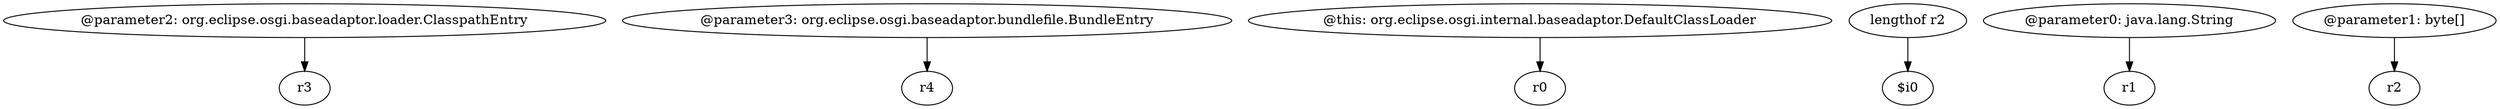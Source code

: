 digraph g {
0[label="@parameter2: org.eclipse.osgi.baseadaptor.loader.ClasspathEntry"]
1[label="r3"]
0->1[label=""]
2[label="@parameter3: org.eclipse.osgi.baseadaptor.bundlefile.BundleEntry"]
3[label="r4"]
2->3[label=""]
4[label="@this: org.eclipse.osgi.internal.baseadaptor.DefaultClassLoader"]
5[label="r0"]
4->5[label=""]
6[label="lengthof r2"]
7[label="$i0"]
6->7[label=""]
8[label="@parameter0: java.lang.String"]
9[label="r1"]
8->9[label=""]
10[label="@parameter1: byte[]"]
11[label="r2"]
10->11[label=""]
}
